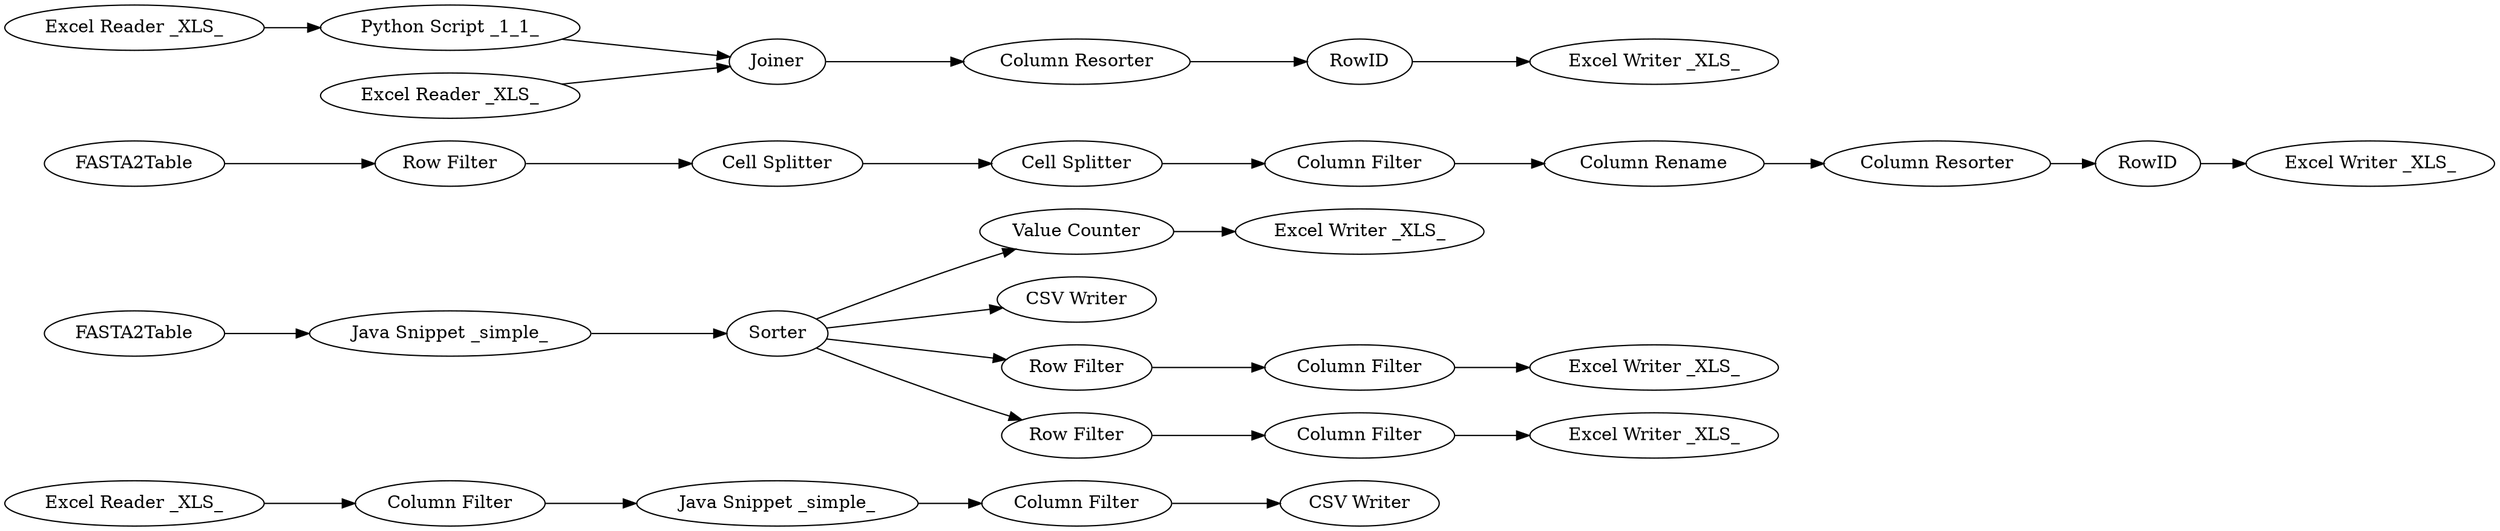 digraph {
	1 [label="Excel Reader _XLS_"]
	2 [label="Column Filter"]
	3 [label="Java Snippet _simple_"]
	4 [label="Column Filter"]
	5 [label="CSV Writer"]
	6 [label=FASTA2Table]
	7 [label="Java Snippet _simple_"]
	8 [label=Sorter]
	9 [label="Value Counter"]
	10 [label="CSV Writer"]
	11 [label="Row Filter"]
	12 [label="Row Filter"]
	13 [label="Column Filter"]
	14 [label="Column Filter"]
	15 [label="Excel Writer _XLS_"]
	16 [label="Excel Writer _XLS_"]
	17 [label="Excel Writer _XLS_"]
	18 [label="Row Filter"]
	206 [label=FASTA2Table]
	249 [label=RowID]
	265 [label="Excel Writer _XLS_"]
	267 [label="Cell Splitter"]
	268 [label="Column Filter"]
	269 [label="Column Rename"]
	270 [label="Column Resorter"]
	271 [label="Excel Reader _XLS_"]
	272 [label="Excel Reader _XLS_"]
	276 [label="Python Script _1_1_"]
	277 [label=Joiner]
	279 [label="Cell Splitter"]
	280 [label="Column Resorter"]
	281 [label="Excel Writer _XLS_"]
	282 [label=RowID]
	1 -> 2
	2 -> 3
	3 -> 4
	4 -> 5
	6 -> 7
	7 -> 8
	8 -> 9
	8 -> 10
	8 -> 11
	8 -> 12
	9 -> 17
	11 -> 13
	12 -> 14
	13 -> 15
	14 -> 16
	18 -> 267
	206 -> 18
	249 -> 265
	267 -> 279
	268 -> 269
	269 -> 270
	270 -> 249
	271 -> 276
	272 -> 277
	276 -> 277
	277 -> 280
	279 -> 268
	280 -> 282
	282 -> 281
	rankdir=LR
}
